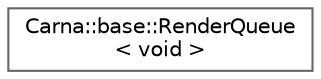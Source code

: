 digraph "Graphical Class Hierarchy"
{
 // LATEX_PDF_SIZE
  bgcolor="transparent";
  edge [fontname=Helvetica,fontsize=10,labelfontname=Helvetica,labelfontsize=10];
  node [fontname=Helvetica,fontsize=10,shape=box,height=0.2,width=0.4];
  rankdir="LR";
  Node0 [id="Node000000",label="Carna::base::RenderQueue\l\< void \>",height=0.2,width=0.4,color="grey40", fillcolor="white", style="filled",URL="$classCarna_1_1base_1_1RenderQueue.html",tooltip=" "];
}
